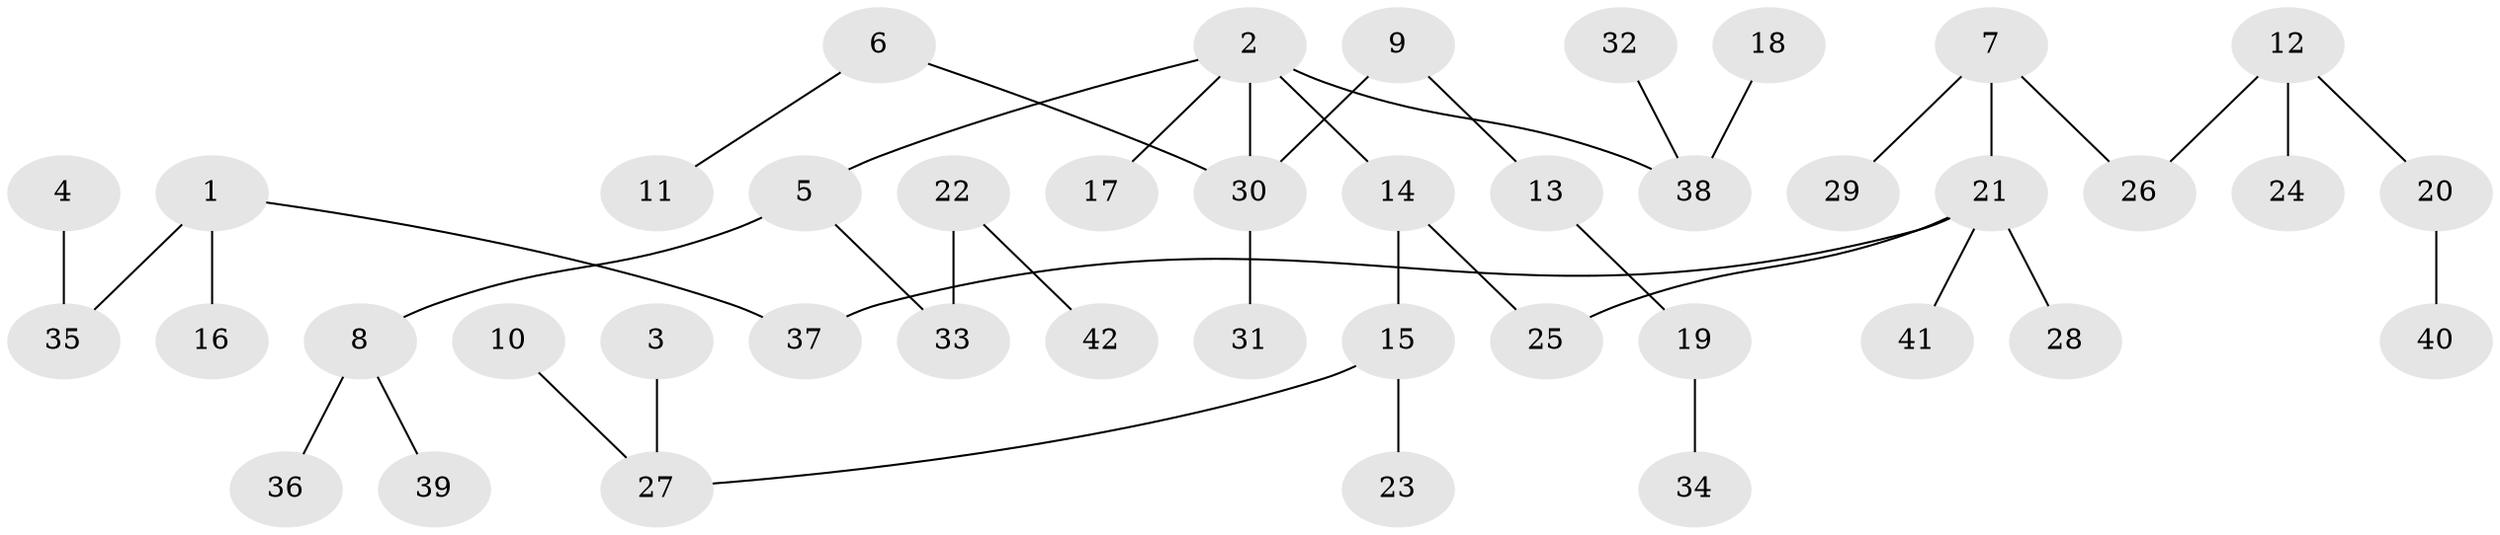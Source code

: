 // original degree distribution, {4: 0.08433734939759036, 5: 0.04819277108433735, 6: 0.012048192771084338, 3: 0.10843373493975904, 2: 0.25301204819277107, 1: 0.4939759036144578}
// Generated by graph-tools (version 1.1) at 2025/02/03/09/25 03:02:20]
// undirected, 42 vertices, 41 edges
graph export_dot {
graph [start="1"]
  node [color=gray90,style=filled];
  1;
  2;
  3;
  4;
  5;
  6;
  7;
  8;
  9;
  10;
  11;
  12;
  13;
  14;
  15;
  16;
  17;
  18;
  19;
  20;
  21;
  22;
  23;
  24;
  25;
  26;
  27;
  28;
  29;
  30;
  31;
  32;
  33;
  34;
  35;
  36;
  37;
  38;
  39;
  40;
  41;
  42;
  1 -- 16 [weight=1.0];
  1 -- 35 [weight=1.0];
  1 -- 37 [weight=1.0];
  2 -- 5 [weight=1.0];
  2 -- 14 [weight=1.0];
  2 -- 17 [weight=1.0];
  2 -- 30 [weight=1.0];
  2 -- 38 [weight=1.0];
  3 -- 27 [weight=1.0];
  4 -- 35 [weight=1.0];
  5 -- 8 [weight=1.0];
  5 -- 33 [weight=1.0];
  6 -- 11 [weight=1.0];
  6 -- 30 [weight=1.0];
  7 -- 21 [weight=1.0];
  7 -- 26 [weight=1.0];
  7 -- 29 [weight=1.0];
  8 -- 36 [weight=1.0];
  8 -- 39 [weight=1.0];
  9 -- 13 [weight=1.0];
  9 -- 30 [weight=1.0];
  10 -- 27 [weight=1.0];
  12 -- 20 [weight=1.0];
  12 -- 24 [weight=1.0];
  12 -- 26 [weight=1.0];
  13 -- 19 [weight=1.0];
  14 -- 15 [weight=1.0];
  14 -- 25 [weight=1.0];
  15 -- 23 [weight=1.0];
  15 -- 27 [weight=1.0];
  18 -- 38 [weight=1.0];
  19 -- 34 [weight=1.0];
  20 -- 40 [weight=1.0];
  21 -- 25 [weight=1.0];
  21 -- 28 [weight=1.0];
  21 -- 37 [weight=1.0];
  21 -- 41 [weight=1.0];
  22 -- 33 [weight=1.0];
  22 -- 42 [weight=1.0];
  30 -- 31 [weight=1.0];
  32 -- 38 [weight=1.0];
}
